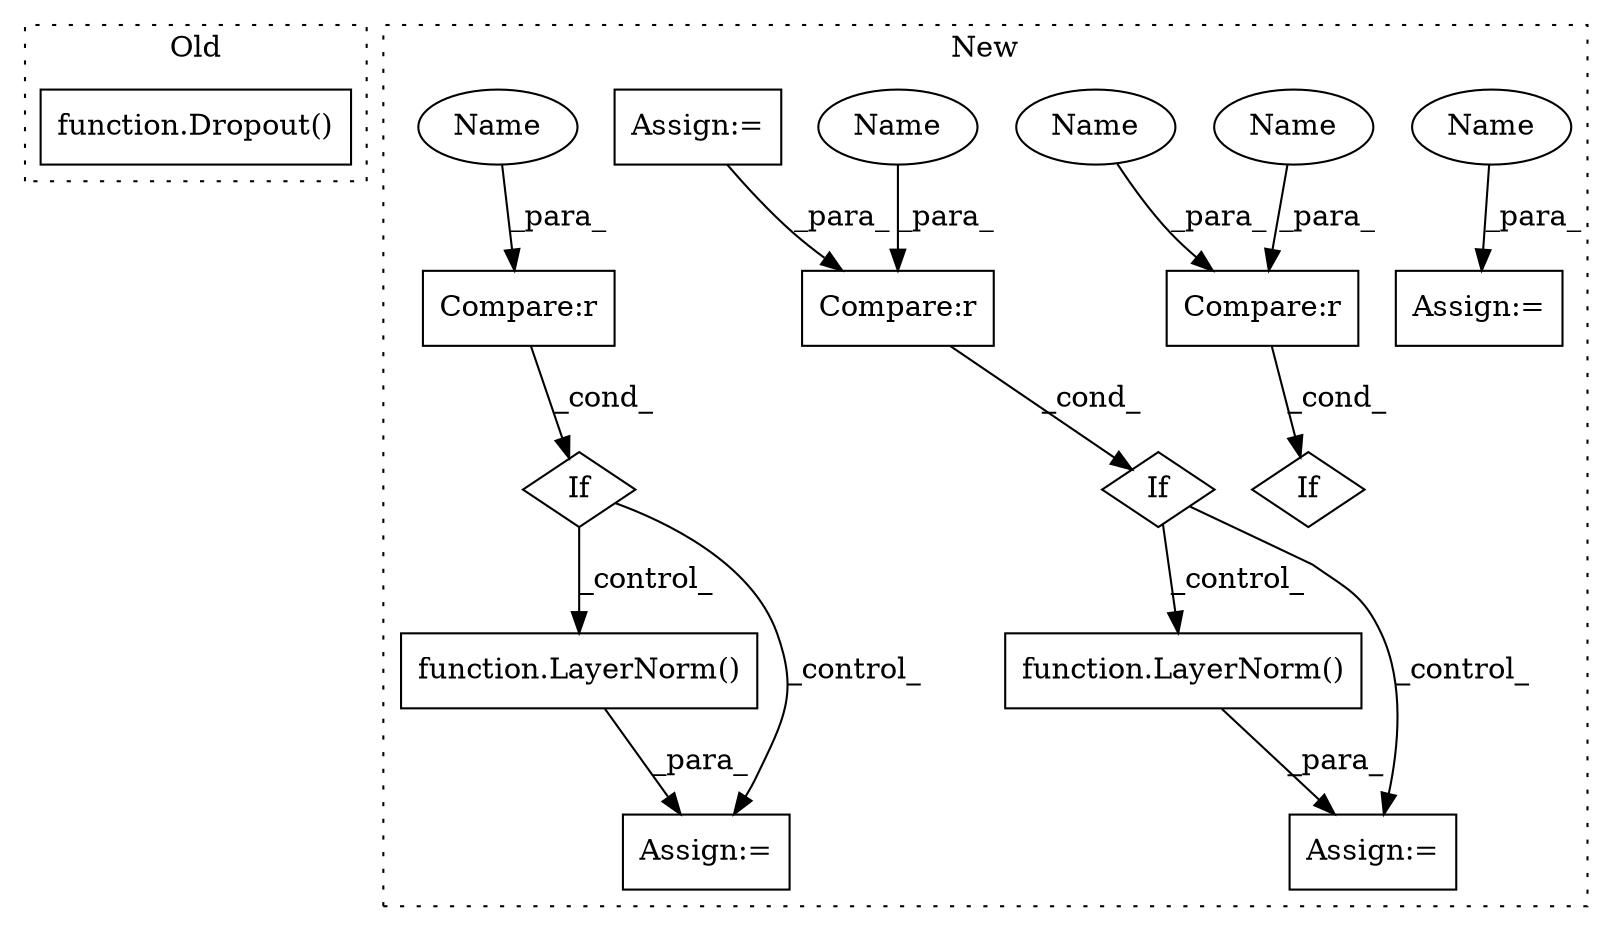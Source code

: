 digraph G {
subgraph cluster0 {
1 [label="function.Dropout()" a="75" s="44522,44537" l="8,1" shape="box"];
label = "Old";
style="dotted";
}
subgraph cluster1 {
2 [label="function.LayerNorm()" a="75" s="48328,48350" l="10,1" shape="box"];
3 [label="If" a="96" s="48270,48302" l="3,14" shape="diamond"];
4 [label="Compare:r" a="40" s="48273" l="29" shape="box"];
5 [label="Assign:=" a="68" s="48325" l="3" shape="box"];
6 [label="Assign:=" a="68" s="45766" l="3" shape="box"];
7 [label="Compare:r" a="40" s="46567" l="29" shape="box"];
8 [label="If" a="96" s="46564,46596" l="3,14" shape="diamond"];
9 [label="Compare:r" a="40" s="46690" l="33" shape="box"];
10 [label="If" a="96" s="46687,46723" l="3,14" shape="diamond"];
11 [label="function.LayerNorm()" a="75" s="46753,46775" l="10,1" shape="box"];
12 [label="Assign:=" a="68" s="46500" l="3" shape="box"];
13 [label="Assign:=" a="68" s="46750" l="3" shape="box"];
14 [label="Name" a="87" s="46567" l="21" shape="ellipse"];
15 [label="Name" a="87" s="46503" l="21" shape="ellipse"];
16 [label="Name" a="87" s="46592" l="4" shape="ellipse"];
17 [label="Name" a="87" s="46719" l="4" shape="ellipse"];
18 [label="Name" a="87" s="48298" l="4" shape="ellipse"];
label = "New";
style="dotted";
}
2 -> 5 [label="_para_"];
3 -> 5 [label="_control_"];
3 -> 2 [label="_control_"];
4 -> 3 [label="_cond_"];
6 -> 4 [label="_para_"];
7 -> 8 [label="_cond_"];
9 -> 10 [label="_cond_"];
10 -> 11 [label="_control_"];
10 -> 13 [label="_control_"];
11 -> 13 [label="_para_"];
14 -> 7 [label="_para_"];
15 -> 12 [label="_para_"];
16 -> 7 [label="_para_"];
17 -> 9 [label="_para_"];
18 -> 4 [label="_para_"];
}